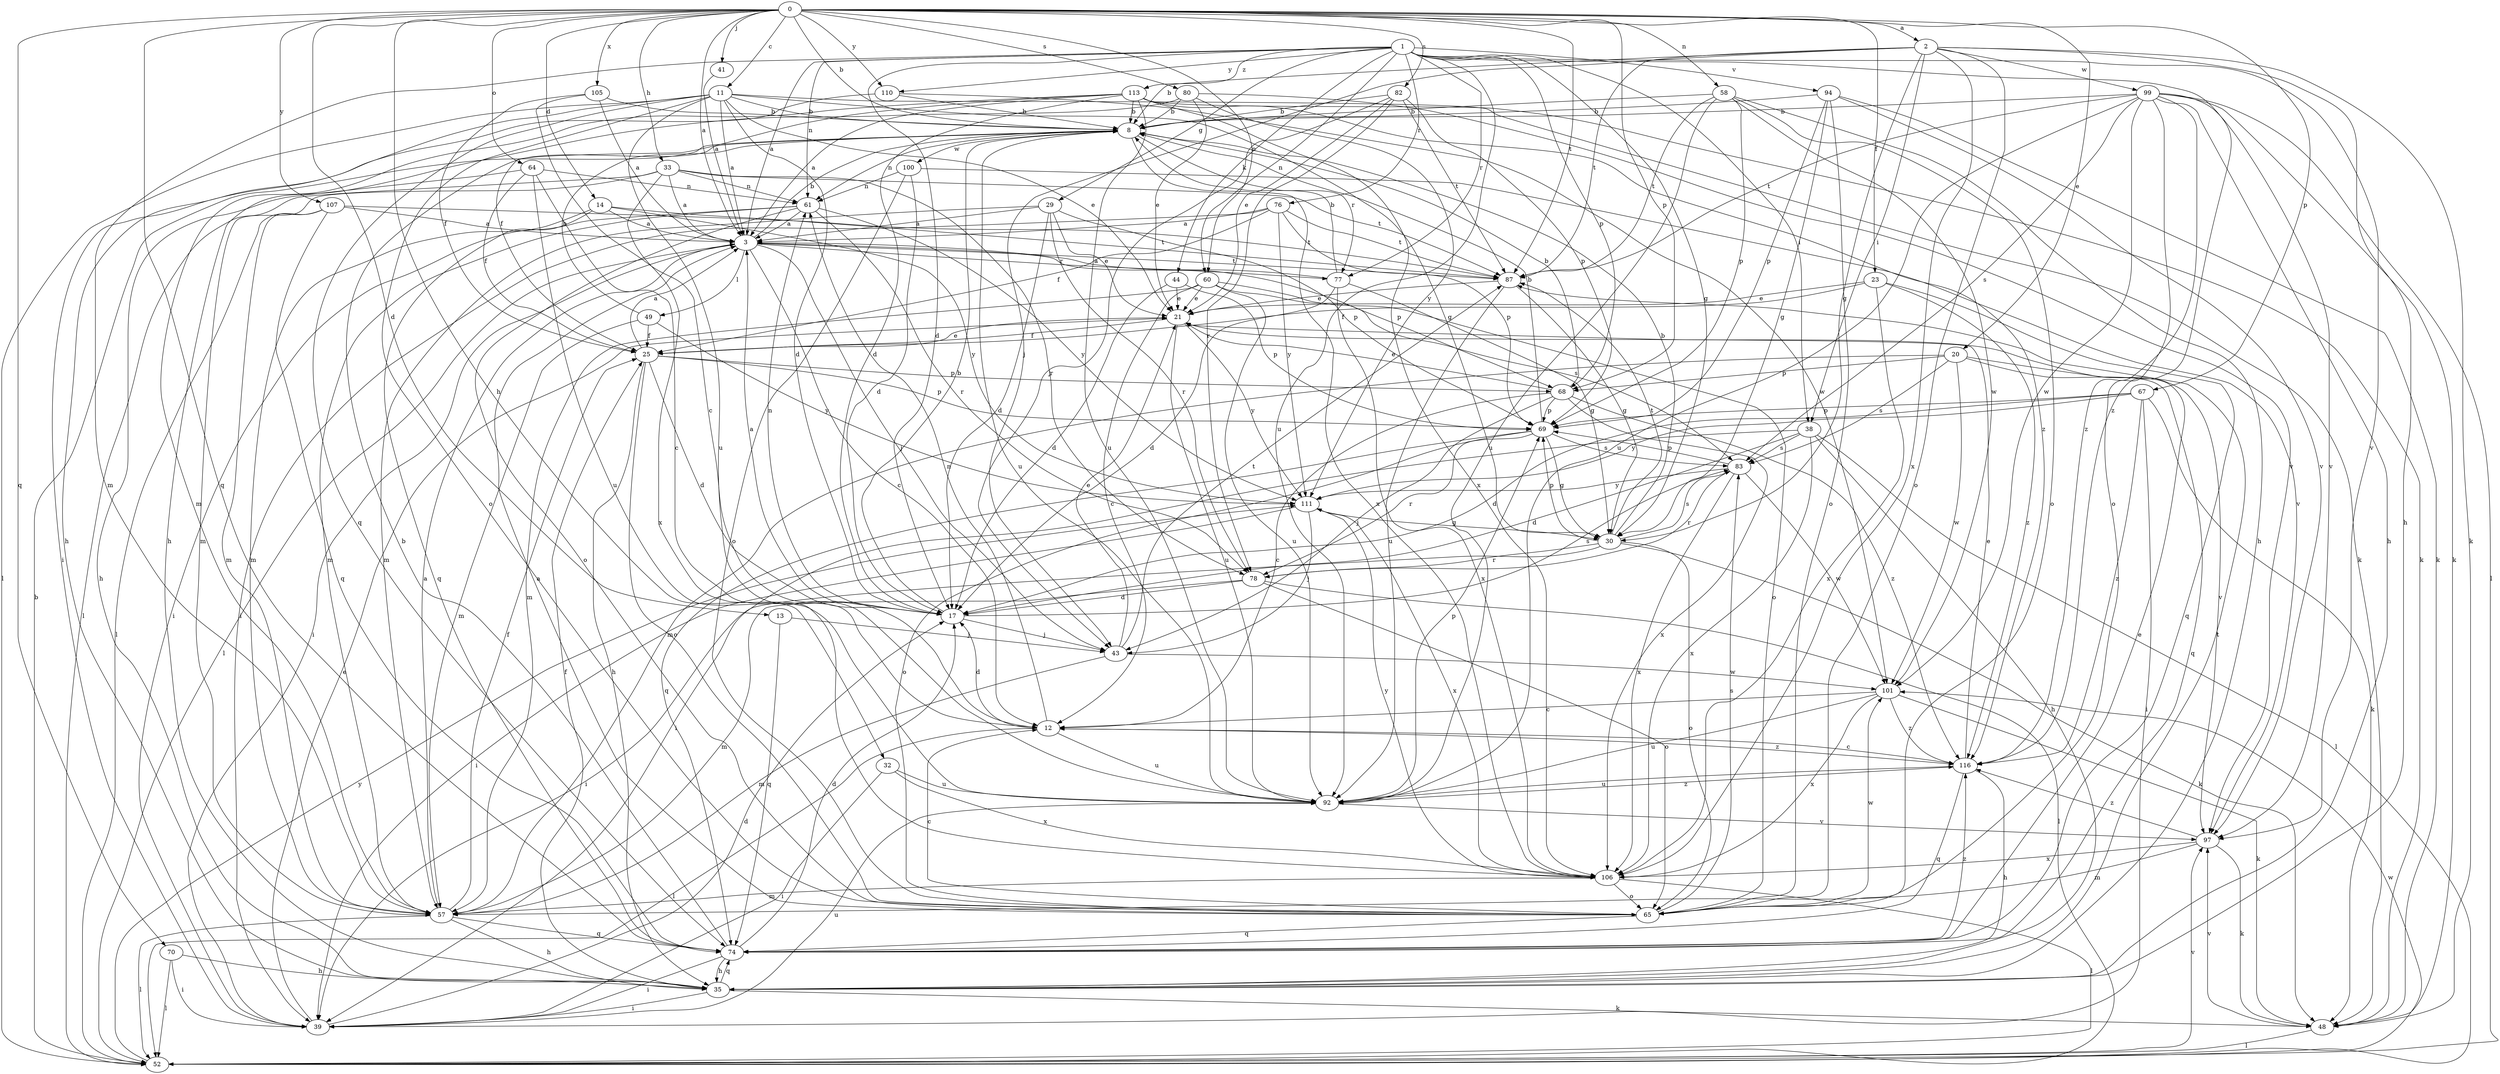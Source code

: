 strict digraph  {
0;
1;
2;
3;
8;
11;
12;
13;
14;
17;
20;
21;
23;
25;
29;
30;
32;
33;
35;
38;
39;
41;
43;
44;
48;
49;
52;
57;
58;
60;
61;
64;
65;
67;
68;
69;
70;
74;
76;
77;
78;
80;
82;
83;
87;
92;
94;
97;
99;
100;
101;
105;
106;
107;
110;
111;
113;
116;
0 -> 2  [label=a];
0 -> 3  [label=a];
0 -> 8  [label=b];
0 -> 11  [label=c];
0 -> 13  [label=d];
0 -> 14  [label=d];
0 -> 20  [label=e];
0 -> 23  [label=f];
0 -> 32  [label=h];
0 -> 33  [label=h];
0 -> 41  [label=j];
0 -> 58  [label=n];
0 -> 60  [label=n];
0 -> 64  [label=o];
0 -> 67  [label=p];
0 -> 68  [label=p];
0 -> 70  [label=q];
0 -> 74  [label=q];
0 -> 80  [label=s];
0 -> 82  [label=s];
0 -> 87  [label=t];
0 -> 105  [label=x];
0 -> 107  [label=y];
0 -> 110  [label=y];
1 -> 3  [label=a];
1 -> 17  [label=d];
1 -> 29  [label=g];
1 -> 30  [label=g];
1 -> 38  [label=i];
1 -> 44  [label=k];
1 -> 57  [label=m];
1 -> 60  [label=n];
1 -> 61  [label=n];
1 -> 68  [label=p];
1 -> 76  [label=r];
1 -> 77  [label=r];
1 -> 92  [label=u];
1 -> 94  [label=v];
1 -> 97  [label=v];
1 -> 110  [label=y];
1 -> 113  [label=z];
1 -> 116  [label=z];
2 -> 8  [label=b];
2 -> 30  [label=g];
2 -> 35  [label=h];
2 -> 38  [label=i];
2 -> 43  [label=j];
2 -> 48  [label=k];
2 -> 65  [label=o];
2 -> 87  [label=t];
2 -> 99  [label=w];
2 -> 106  [label=x];
3 -> 8  [label=b];
3 -> 12  [label=c];
3 -> 39  [label=i];
3 -> 43  [label=j];
3 -> 49  [label=l];
3 -> 52  [label=l];
3 -> 68  [label=p];
3 -> 77  [label=r];
3 -> 87  [label=t];
8 -> 61  [label=n];
8 -> 77  [label=r];
8 -> 92  [label=u];
8 -> 100  [label=w];
8 -> 106  [label=x];
11 -> 3  [label=a];
11 -> 8  [label=b];
11 -> 17  [label=d];
11 -> 21  [label=e];
11 -> 30  [label=g];
11 -> 35  [label=h];
11 -> 48  [label=k];
11 -> 52  [label=l];
11 -> 65  [label=o];
11 -> 74  [label=q];
11 -> 92  [label=u];
12 -> 17  [label=d];
12 -> 52  [label=l];
12 -> 61  [label=n];
12 -> 92  [label=u];
12 -> 116  [label=z];
13 -> 43  [label=j];
13 -> 74  [label=q];
14 -> 3  [label=a];
14 -> 57  [label=m];
14 -> 74  [label=q];
14 -> 87  [label=t];
14 -> 111  [label=y];
17 -> 3  [label=a];
17 -> 8  [label=b];
17 -> 43  [label=j];
17 -> 61  [label=n];
17 -> 83  [label=s];
20 -> 57  [label=m];
20 -> 68  [label=p];
20 -> 74  [label=q];
20 -> 83  [label=s];
20 -> 97  [label=v];
20 -> 101  [label=w];
21 -> 25  [label=f];
21 -> 92  [label=u];
21 -> 111  [label=y];
23 -> 21  [label=e];
23 -> 25  [label=f];
23 -> 74  [label=q];
23 -> 106  [label=x];
23 -> 116  [label=z];
25 -> 3  [label=a];
25 -> 17  [label=d];
25 -> 21  [label=e];
25 -> 35  [label=h];
25 -> 65  [label=o];
25 -> 68  [label=p];
25 -> 69  [label=p];
29 -> 3  [label=a];
29 -> 17  [label=d];
29 -> 21  [label=e];
29 -> 57  [label=m];
29 -> 69  [label=p];
29 -> 78  [label=r];
30 -> 8  [label=b];
30 -> 39  [label=i];
30 -> 48  [label=k];
30 -> 65  [label=o];
30 -> 69  [label=p];
30 -> 78  [label=r];
30 -> 83  [label=s];
30 -> 87  [label=t];
32 -> 39  [label=i];
32 -> 92  [label=u];
32 -> 106  [label=x];
33 -> 3  [label=a];
33 -> 52  [label=l];
33 -> 57  [label=m];
33 -> 61  [label=n];
33 -> 78  [label=r];
33 -> 87  [label=t];
33 -> 106  [label=x];
35 -> 25  [label=f];
35 -> 39  [label=i];
35 -> 48  [label=k];
35 -> 74  [label=q];
35 -> 87  [label=t];
38 -> 17  [label=d];
38 -> 35  [label=h];
38 -> 39  [label=i];
38 -> 52  [label=l];
38 -> 83  [label=s];
38 -> 106  [label=x];
39 -> 17  [label=d];
39 -> 21  [label=e];
39 -> 92  [label=u];
41 -> 3  [label=a];
43 -> 21  [label=e];
43 -> 57  [label=m];
43 -> 87  [label=t];
43 -> 101  [label=w];
44 -> 17  [label=d];
44 -> 21  [label=e];
44 -> 69  [label=p];
48 -> 52  [label=l];
48 -> 97  [label=v];
49 -> 8  [label=b];
49 -> 25  [label=f];
49 -> 57  [label=m];
49 -> 111  [label=y];
52 -> 8  [label=b];
52 -> 97  [label=v];
52 -> 101  [label=w];
52 -> 111  [label=y];
57 -> 3  [label=a];
57 -> 25  [label=f];
57 -> 35  [label=h];
57 -> 52  [label=l];
57 -> 74  [label=q];
58 -> 8  [label=b];
58 -> 35  [label=h];
58 -> 65  [label=o];
58 -> 69  [label=p];
58 -> 87  [label=t];
58 -> 92  [label=u];
58 -> 101  [label=w];
60 -> 12  [label=c];
60 -> 21  [label=e];
60 -> 57  [label=m];
60 -> 65  [label=o];
60 -> 83  [label=s];
60 -> 92  [label=u];
61 -> 3  [label=a];
61 -> 39  [label=i];
61 -> 57  [label=m];
61 -> 65  [label=o];
61 -> 78  [label=r];
61 -> 111  [label=y];
64 -> 12  [label=c];
64 -> 25  [label=f];
64 -> 35  [label=h];
64 -> 61  [label=n];
64 -> 92  [label=u];
65 -> 3  [label=a];
65 -> 12  [label=c];
65 -> 74  [label=q];
65 -> 83  [label=s];
65 -> 101  [label=w];
67 -> 17  [label=d];
67 -> 39  [label=i];
67 -> 48  [label=k];
67 -> 69  [label=p];
67 -> 111  [label=y];
67 -> 116  [label=z];
68 -> 8  [label=b];
68 -> 12  [label=c];
68 -> 21  [label=e];
68 -> 43  [label=j];
68 -> 69  [label=p];
68 -> 106  [label=x];
68 -> 116  [label=z];
69 -> 8  [label=b];
69 -> 30  [label=g];
69 -> 65  [label=o];
69 -> 74  [label=q];
69 -> 78  [label=r];
69 -> 83  [label=s];
70 -> 35  [label=h];
70 -> 39  [label=i];
70 -> 52  [label=l];
74 -> 8  [label=b];
74 -> 17  [label=d];
74 -> 21  [label=e];
74 -> 35  [label=h];
74 -> 39  [label=i];
74 -> 116  [label=z];
76 -> 3  [label=a];
76 -> 25  [label=f];
76 -> 39  [label=i];
76 -> 69  [label=p];
76 -> 87  [label=t];
76 -> 111  [label=y];
77 -> 3  [label=a];
77 -> 8  [label=b];
77 -> 17  [label=d];
77 -> 30  [label=g];
77 -> 106  [label=x];
78 -> 17  [label=d];
78 -> 52  [label=l];
78 -> 57  [label=m];
78 -> 65  [label=o];
80 -> 8  [label=b];
80 -> 21  [label=e];
80 -> 35  [label=h];
80 -> 97  [label=v];
80 -> 111  [label=y];
82 -> 8  [label=b];
82 -> 21  [label=e];
82 -> 43  [label=j];
82 -> 69  [label=p];
82 -> 78  [label=r];
82 -> 87  [label=t];
83 -> 69  [label=p];
83 -> 78  [label=r];
83 -> 101  [label=w];
83 -> 106  [label=x];
83 -> 111  [label=y];
87 -> 21  [label=e];
87 -> 30  [label=g];
87 -> 92  [label=u];
92 -> 69  [label=p];
92 -> 97  [label=v];
92 -> 116  [label=z];
94 -> 8  [label=b];
94 -> 30  [label=g];
94 -> 48  [label=k];
94 -> 65  [label=o];
94 -> 69  [label=p];
94 -> 97  [label=v];
97 -> 48  [label=k];
97 -> 57  [label=m];
97 -> 106  [label=x];
97 -> 116  [label=z];
99 -> 8  [label=b];
99 -> 35  [label=h];
99 -> 48  [label=k];
99 -> 52  [label=l];
99 -> 65  [label=o];
99 -> 83  [label=s];
99 -> 87  [label=t];
99 -> 92  [label=u];
99 -> 97  [label=v];
99 -> 101  [label=w];
99 -> 116  [label=z];
100 -> 17  [label=d];
100 -> 61  [label=n];
100 -> 65  [label=o];
100 -> 97  [label=v];
101 -> 12  [label=c];
101 -> 48  [label=k];
101 -> 92  [label=u];
101 -> 106  [label=x];
101 -> 116  [label=z];
105 -> 3  [label=a];
105 -> 8  [label=b];
105 -> 12  [label=c];
105 -> 25  [label=f];
106 -> 52  [label=l];
106 -> 57  [label=m];
106 -> 65  [label=o];
106 -> 111  [label=y];
107 -> 3  [label=a];
107 -> 52  [label=l];
107 -> 57  [label=m];
107 -> 74  [label=q];
107 -> 87  [label=t];
110 -> 8  [label=b];
110 -> 39  [label=i];
110 -> 101  [label=w];
111 -> 30  [label=g];
111 -> 39  [label=i];
111 -> 43  [label=j];
111 -> 106  [label=x];
113 -> 3  [label=a];
113 -> 8  [label=b];
113 -> 17  [label=d];
113 -> 25  [label=f];
113 -> 48  [label=k];
113 -> 57  [label=m];
113 -> 92  [label=u];
113 -> 106  [label=x];
113 -> 116  [label=z];
116 -> 12  [label=c];
116 -> 21  [label=e];
116 -> 35  [label=h];
116 -> 74  [label=q];
116 -> 92  [label=u];
}
